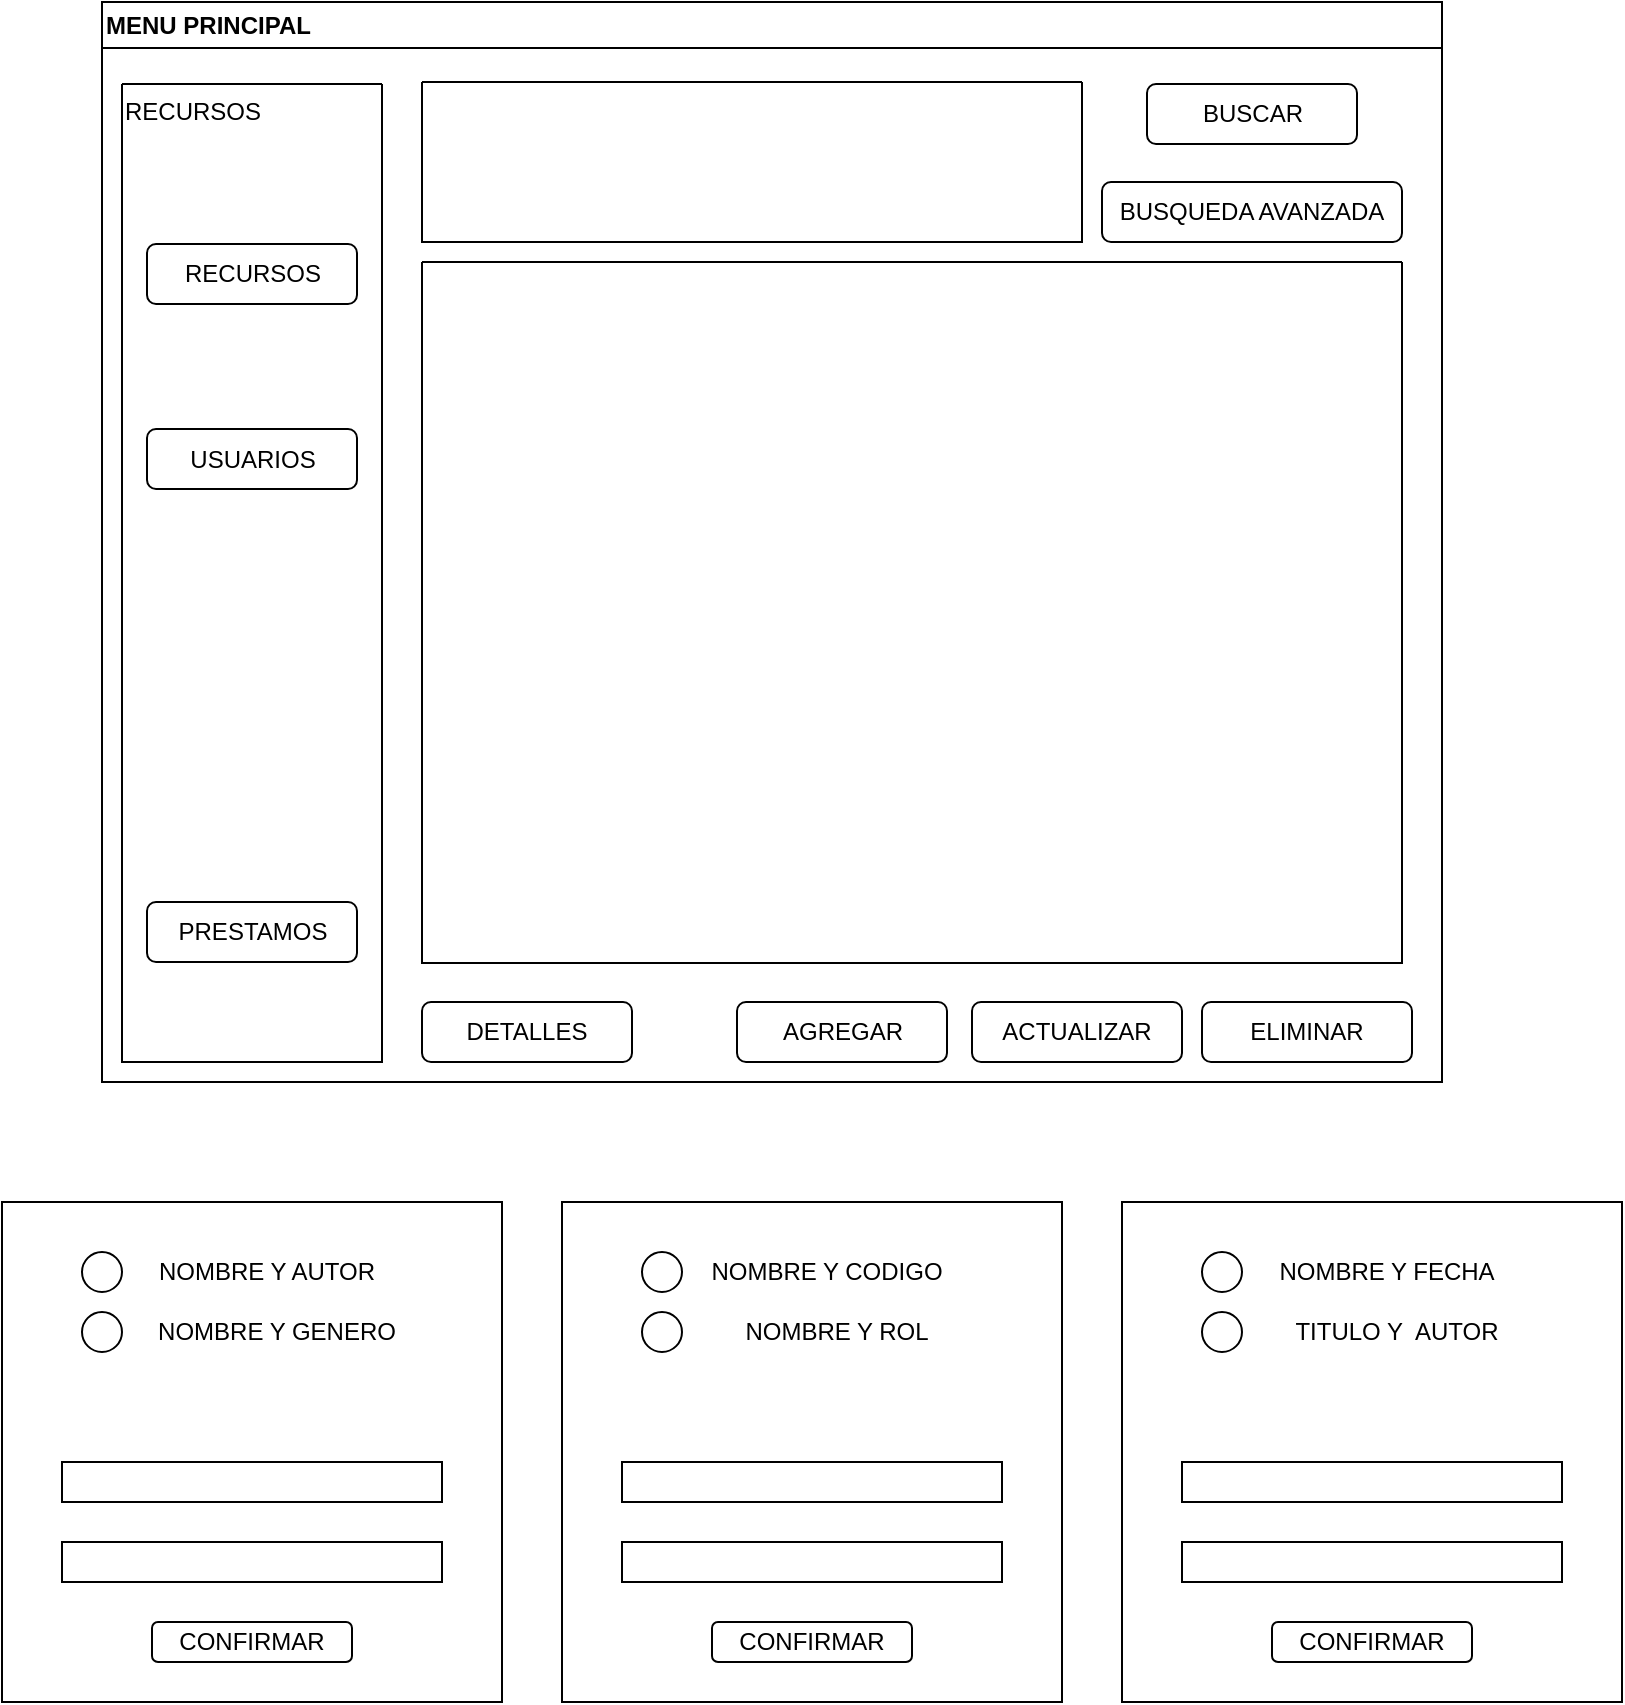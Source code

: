 <mxfile version="21.3.5" type="github" pages="4">
  <diagram name="Page-1" id="p2y-8rMxKkZ-Jx49MLJK">
    <mxGraphModel dx="880" dy="484" grid="1" gridSize="10" guides="1" tooltips="1" connect="1" arrows="1" fold="1" page="1" pageScale="1" pageWidth="850" pageHeight="1100" math="0" shadow="0">
      <root>
        <mxCell id="0" />
        <mxCell id="1" parent="0" />
        <mxCell id="r7KntZtO0pOSMeHBkpcZ-5" value="" style="swimlane;startSize=0;" parent="1" vertex="1">
          <mxGeometry x="230" y="150" width="490" height="350.5" as="geometry">
            <mxRectangle x="230" y="150" width="50" height="40" as="alternateBounds" />
          </mxGeometry>
        </mxCell>
        <mxCell id="r7KntZtO0pOSMeHBkpcZ-7" value="" style="swimlane;startSize=0;" parent="r7KntZtO0pOSMeHBkpcZ-5" vertex="1">
          <mxGeometry y="-90" width="330" height="80" as="geometry" />
        </mxCell>
        <mxCell id="r7KntZtO0pOSMeHBkpcZ-6" value="" style="swimlane;startSize=0;" parent="1" vertex="1">
          <mxGeometry x="80" y="61" width="130" height="489" as="geometry" />
        </mxCell>
        <mxCell id="r7KntZtO0pOSMeHBkpcZ-8" value="RECURSOS" style="rounded=1;whiteSpace=wrap;html=1;" parent="r7KntZtO0pOSMeHBkpcZ-6" vertex="1">
          <mxGeometry x="12.5" y="80" width="105" height="30" as="geometry" />
        </mxCell>
        <mxCell id="r7KntZtO0pOSMeHBkpcZ-9" value="USUARIOS" style="rounded=1;whiteSpace=wrap;html=1;" parent="r7KntZtO0pOSMeHBkpcZ-6" vertex="1">
          <mxGeometry x="12.5" y="172.5" width="105" height="30" as="geometry" />
        </mxCell>
        <mxCell id="r7KntZtO0pOSMeHBkpcZ-10" value="PRESTAMOS" style="rounded=1;whiteSpace=wrap;html=1;" parent="r7KntZtO0pOSMeHBkpcZ-6" vertex="1">
          <mxGeometry x="12.5" y="409" width="105" height="30" as="geometry" />
        </mxCell>
        <mxCell id="r7KntZtO0pOSMeHBkpcZ-15" value="DETALLES" style="rounded=1;whiteSpace=wrap;html=1;" parent="1" vertex="1">
          <mxGeometry x="230" y="520" width="105" height="30" as="geometry" />
        </mxCell>
        <mxCell id="r7KntZtO0pOSMeHBkpcZ-16" value="AGREGAR" style="rounded=1;whiteSpace=wrap;html=1;" parent="1" vertex="1">
          <mxGeometry x="387.5" y="520" width="105" height="30" as="geometry" />
        </mxCell>
        <mxCell id="r7KntZtO0pOSMeHBkpcZ-17" value="ACTUALIZAR" style="rounded=1;whiteSpace=wrap;html=1;" parent="1" vertex="1">
          <mxGeometry x="505" y="520" width="105" height="30" as="geometry" />
        </mxCell>
        <mxCell id="e1R8pwsaagZ0zd5Eg1Rm-1" value="MENU PRINCIPAL" style="swimlane;whiteSpace=wrap;html=1;align=left;" parent="1" vertex="1">
          <mxGeometry x="70" y="20" width="670" height="540" as="geometry" />
        </mxCell>
        <mxCell id="e1R8pwsaagZ0zd5Eg1Rm-2" value="ELIMINAR" style="rounded=1;whiteSpace=wrap;html=1;" parent="e1R8pwsaagZ0zd5Eg1Rm-1" vertex="1">
          <mxGeometry x="550" y="500" width="105" height="30" as="geometry" />
        </mxCell>
        <mxCell id="r7KntZtO0pOSMeHBkpcZ-13" value="BUSQUEDA AVANZADA" style="rounded=1;whiteSpace=wrap;html=1;" parent="e1R8pwsaagZ0zd5Eg1Rm-1" vertex="1">
          <mxGeometry x="500" y="90" width="150" height="30" as="geometry" />
        </mxCell>
        <mxCell id="r7KntZtO0pOSMeHBkpcZ-11" value="BUSCAR" style="rounded=1;whiteSpace=wrap;html=1;" parent="e1R8pwsaagZ0zd5Eg1Rm-1" vertex="1">
          <mxGeometry x="522.5" y="41" width="105" height="30" as="geometry" />
        </mxCell>
        <mxCell id="e1R8pwsaagZ0zd5Eg1Rm-3" value="RECURSOS" style="text;html=1;align=center;verticalAlign=middle;resizable=0;points=[];autosize=1;strokeColor=none;fillColor=none;" parent="e1R8pwsaagZ0zd5Eg1Rm-1" vertex="1">
          <mxGeometry y="40" width="90" height="30" as="geometry" />
        </mxCell>
        <mxCell id="cbf3JY-b_ZTc0W4On7gm-1" value="" style="whiteSpace=wrap;html=1;aspect=fixed;" parent="1" vertex="1">
          <mxGeometry x="20" y="620" width="250" height="250" as="geometry" />
        </mxCell>
        <mxCell id="cbf3JY-b_ZTc0W4On7gm-2" value="" style="ellipse;whiteSpace=wrap;html=1;aspect=fixed;" parent="1" vertex="1">
          <mxGeometry x="60" y="645" width="20" height="20" as="geometry" />
        </mxCell>
        <mxCell id="cbf3JY-b_ZTc0W4On7gm-3" value="" style="ellipse;whiteSpace=wrap;html=1;aspect=fixed;" parent="1" vertex="1">
          <mxGeometry x="60" y="675" width="20" height="20" as="geometry" />
        </mxCell>
        <mxCell id="cbf3JY-b_ZTc0W4On7gm-4" value="NOMBRE Y AUTOR" style="text;html=1;strokeColor=none;fillColor=none;align=center;verticalAlign=middle;whiteSpace=wrap;rounded=0;" parent="1" vertex="1">
          <mxGeometry x="75" y="640" width="155" height="30" as="geometry" />
        </mxCell>
        <mxCell id="cbf3JY-b_ZTc0W4On7gm-5" value="NOMBRE Y GENERO" style="text;html=1;strokeColor=none;fillColor=none;align=center;verticalAlign=middle;whiteSpace=wrap;rounded=0;" parent="1" vertex="1">
          <mxGeometry x="80" y="670" width="155" height="30" as="geometry" />
        </mxCell>
        <mxCell id="cbf3JY-b_ZTc0W4On7gm-9" value="" style="rounded=0;whiteSpace=wrap;html=1;" parent="1" vertex="1">
          <mxGeometry x="50" y="750" width="190" height="20" as="geometry" />
        </mxCell>
        <mxCell id="cbf3JY-b_ZTc0W4On7gm-10" value="" style="rounded=0;whiteSpace=wrap;html=1;" parent="1" vertex="1">
          <mxGeometry x="50" y="790" width="190" height="20" as="geometry" />
        </mxCell>
        <mxCell id="cbf3JY-b_ZTc0W4On7gm-11" value="CONFIRMAR" style="rounded=1;whiteSpace=wrap;html=1;" parent="1" vertex="1">
          <mxGeometry x="95" y="830" width="100" height="20" as="geometry" />
        </mxCell>
        <mxCell id="cbf3JY-b_ZTc0W4On7gm-12" value="" style="whiteSpace=wrap;html=1;aspect=fixed;" parent="1" vertex="1">
          <mxGeometry x="300" y="620" width="250" height="250" as="geometry" />
        </mxCell>
        <mxCell id="cbf3JY-b_ZTc0W4On7gm-13" value="" style="ellipse;whiteSpace=wrap;html=1;aspect=fixed;" parent="1" vertex="1">
          <mxGeometry x="340" y="645" width="20" height="20" as="geometry" />
        </mxCell>
        <mxCell id="cbf3JY-b_ZTc0W4On7gm-14" value="" style="ellipse;whiteSpace=wrap;html=1;aspect=fixed;" parent="1" vertex="1">
          <mxGeometry x="340" y="675" width="20" height="20" as="geometry" />
        </mxCell>
        <mxCell id="cbf3JY-b_ZTc0W4On7gm-15" value="NOMBRE Y CODIGO" style="text;html=1;strokeColor=none;fillColor=none;align=center;verticalAlign=middle;whiteSpace=wrap;rounded=0;" parent="1" vertex="1">
          <mxGeometry x="355" y="640" width="155" height="30" as="geometry" />
        </mxCell>
        <mxCell id="cbf3JY-b_ZTc0W4On7gm-16" value="NOMBRE Y ROL" style="text;html=1;strokeColor=none;fillColor=none;align=center;verticalAlign=middle;whiteSpace=wrap;rounded=0;" parent="1" vertex="1">
          <mxGeometry x="360" y="670" width="155" height="30" as="geometry" />
        </mxCell>
        <mxCell id="cbf3JY-b_ZTc0W4On7gm-17" value="" style="rounded=0;whiteSpace=wrap;html=1;" parent="1" vertex="1">
          <mxGeometry x="330" y="750" width="190" height="20" as="geometry" />
        </mxCell>
        <mxCell id="cbf3JY-b_ZTc0W4On7gm-18" value="" style="rounded=0;whiteSpace=wrap;html=1;" parent="1" vertex="1">
          <mxGeometry x="330" y="790" width="190" height="20" as="geometry" />
        </mxCell>
        <mxCell id="cbf3JY-b_ZTc0W4On7gm-19" value="CONFIRMAR" style="rounded=1;whiteSpace=wrap;html=1;" parent="1" vertex="1">
          <mxGeometry x="375" y="830" width="100" height="20" as="geometry" />
        </mxCell>
        <mxCell id="cbf3JY-b_ZTc0W4On7gm-20" value="" style="whiteSpace=wrap;html=1;aspect=fixed;" parent="1" vertex="1">
          <mxGeometry x="580" y="620" width="250" height="250" as="geometry" />
        </mxCell>
        <mxCell id="cbf3JY-b_ZTc0W4On7gm-21" value="" style="ellipse;whiteSpace=wrap;html=1;aspect=fixed;" parent="1" vertex="1">
          <mxGeometry x="620" y="645" width="20" height="20" as="geometry" />
        </mxCell>
        <mxCell id="cbf3JY-b_ZTc0W4On7gm-22" value="" style="ellipse;whiteSpace=wrap;html=1;aspect=fixed;" parent="1" vertex="1">
          <mxGeometry x="620" y="675" width="20" height="20" as="geometry" />
        </mxCell>
        <mxCell id="cbf3JY-b_ZTc0W4On7gm-23" value="NOMBRE Y FECHA" style="text;html=1;strokeColor=none;fillColor=none;align=center;verticalAlign=middle;whiteSpace=wrap;rounded=0;" parent="1" vertex="1">
          <mxGeometry x="635" y="640" width="155" height="30" as="geometry" />
        </mxCell>
        <mxCell id="cbf3JY-b_ZTc0W4On7gm-24" value="TITULO Y&amp;nbsp; AUTOR" style="text;html=1;strokeColor=none;fillColor=none;align=center;verticalAlign=middle;whiteSpace=wrap;rounded=0;" parent="1" vertex="1">
          <mxGeometry x="640" y="670" width="155" height="30" as="geometry" />
        </mxCell>
        <mxCell id="cbf3JY-b_ZTc0W4On7gm-25" value="" style="rounded=0;whiteSpace=wrap;html=1;" parent="1" vertex="1">
          <mxGeometry x="610" y="750" width="190" height="20" as="geometry" />
        </mxCell>
        <mxCell id="cbf3JY-b_ZTc0W4On7gm-26" value="" style="rounded=0;whiteSpace=wrap;html=1;" parent="1" vertex="1">
          <mxGeometry x="610" y="790" width="190" height="20" as="geometry" />
        </mxCell>
        <mxCell id="cbf3JY-b_ZTc0W4On7gm-27" value="CONFIRMAR" style="rounded=1;whiteSpace=wrap;html=1;" parent="1" vertex="1">
          <mxGeometry x="655" y="830" width="100" height="20" as="geometry" />
        </mxCell>
      </root>
    </mxGraphModel>
  </diagram>
  <diagram id="Cwyx7qdMEw64Erm2g7AV" name="Página-2">
    <mxGraphModel dx="662" dy="558" grid="1" gridSize="10" guides="1" tooltips="1" connect="1" arrows="1" fold="1" page="1" pageScale="1" pageWidth="1169" pageHeight="827" math="0" shadow="0">
      <root>
        <mxCell id="0" />
        <mxCell id="1" parent="0" />
        <mxCell id="kxKO_Qey3Hu4dv2K8GUY-10" value="AGREGAR RECURSO" style="swimlane;whiteSpace=wrap;html=1;align=left;" parent="1" vertex="1">
          <mxGeometry x="40" y="30" width="440" height="540" as="geometry" />
        </mxCell>
        <mxCell id="kxKO_Qey3Hu4dv2K8GUY-7" value="AGREGAR" style="rounded=1;whiteSpace=wrap;html=1;" parent="kxKO_Qey3Hu4dv2K8GUY-10" vertex="1">
          <mxGeometry x="60" y="40" width="105" height="30" as="geometry" />
        </mxCell>
        <mxCell id="kxKO_Qey3Hu4dv2K8GUY-8" value="CANCELAR" style="rounded=1;whiteSpace=wrap;html=1;" parent="kxKO_Qey3Hu4dv2K8GUY-10" vertex="1">
          <mxGeometry x="271" y="40" width="105" height="30" as="geometry" />
        </mxCell>
        <mxCell id="tMp3sEczq6q7P3EdP2Xe-2" value="TITULO:" style="text;html=1;strokeColor=none;fillColor=none;align=center;verticalAlign=middle;whiteSpace=wrap;rounded=0;" parent="kxKO_Qey3Hu4dv2K8GUY-10" vertex="1">
          <mxGeometry x="180" y="90" width="60" height="30" as="geometry" />
        </mxCell>
        <mxCell id="tMp3sEczq6q7P3EdP2Xe-3" value="" style="rounded=0;whiteSpace=wrap;html=1;" parent="kxKO_Qey3Hu4dv2K8GUY-10" vertex="1">
          <mxGeometry x="40" y="120" width="360" height="30" as="geometry" />
        </mxCell>
        <mxCell id="tMp3sEczq6q7P3EdP2Xe-4" value="AUTOR(ES):" style="text;html=1;strokeColor=none;fillColor=none;align=center;verticalAlign=middle;whiteSpace=wrap;rounded=0;" parent="kxKO_Qey3Hu4dv2K8GUY-10" vertex="1">
          <mxGeometry x="180" y="160" width="60" height="30" as="geometry" />
        </mxCell>
        <mxCell id="tMp3sEczq6q7P3EdP2Xe-5" value="" style="rounded=0;whiteSpace=wrap;html=1;" parent="kxKO_Qey3Hu4dv2K8GUY-10" vertex="1">
          <mxGeometry x="40" y="190" width="360" height="30" as="geometry" />
        </mxCell>
        <mxCell id="tMp3sEczq6q7P3EdP2Xe-6" value="GENERO(S):" style="text;html=1;strokeColor=none;fillColor=none;align=center;verticalAlign=middle;whiteSpace=wrap;rounded=0;" parent="kxKO_Qey3Hu4dv2K8GUY-10" vertex="1">
          <mxGeometry x="180" y="310" width="60" height="30" as="geometry" />
        </mxCell>
        <mxCell id="tMp3sEczq6q7P3EdP2Xe-7" value="" style="rounded=0;whiteSpace=wrap;html=1;" parent="kxKO_Qey3Hu4dv2K8GUY-10" vertex="1">
          <mxGeometry x="40" y="340" width="360" height="30" as="geometry" />
        </mxCell>
        <mxCell id="tMp3sEczq6q7P3EdP2Xe-8" value="ISBN:" style="text;html=1;strokeColor=none;fillColor=none;align=center;verticalAlign=middle;whiteSpace=wrap;rounded=0;" parent="kxKO_Qey3Hu4dv2K8GUY-10" vertex="1">
          <mxGeometry x="180" y="455" width="60" height="30" as="geometry" />
        </mxCell>
        <mxCell id="tMp3sEczq6q7P3EdP2Xe-9" value="" style="rounded=0;whiteSpace=wrap;html=1;" parent="kxKO_Qey3Hu4dv2K8GUY-10" vertex="1">
          <mxGeometry x="40" y="485" width="360" height="30" as="geometry" />
        </mxCell>
        <mxCell id="tMp3sEczq6q7P3EdP2Xe-10" value="" style="rounded=0;whiteSpace=wrap;html=1;" parent="kxKO_Qey3Hu4dv2K8GUY-10" vertex="1">
          <mxGeometry x="40" y="230" width="360" height="30" as="geometry" />
        </mxCell>
        <mxCell id="tMp3sEczq6q7P3EdP2Xe-11" value="" style="rounded=0;whiteSpace=wrap;html=1;" parent="kxKO_Qey3Hu4dv2K8GUY-10" vertex="1">
          <mxGeometry x="40" y="270" width="360" height="30" as="geometry" />
        </mxCell>
        <mxCell id="tMp3sEczq6q7P3EdP2Xe-12" value="" style="rounded=0;whiteSpace=wrap;html=1;" parent="kxKO_Qey3Hu4dv2K8GUY-10" vertex="1">
          <mxGeometry x="40" y="380" width="360" height="30" as="geometry" />
        </mxCell>
        <mxCell id="tMp3sEczq6q7P3EdP2Xe-13" value="" style="rounded=0;whiteSpace=wrap;html=1;" parent="kxKO_Qey3Hu4dv2K8GUY-10" vertex="1">
          <mxGeometry x="40" y="425" width="360" height="30" as="geometry" />
        </mxCell>
        <mxCell id="tMp3sEczq6q7P3EdP2Xe-14" value="EDITAR RECURSO" style="swimlane;whiteSpace=wrap;html=1;align=left;" parent="1" vertex="1">
          <mxGeometry x="620" y="20" width="440" height="540" as="geometry" />
        </mxCell>
        <mxCell id="tMp3sEczq6q7P3EdP2Xe-17" value="TITULO:" style="text;html=1;strokeColor=none;fillColor=none;align=center;verticalAlign=middle;whiteSpace=wrap;rounded=0;" parent="tMp3sEczq6q7P3EdP2Xe-14" vertex="1">
          <mxGeometry x="20" y="60" width="60" height="30" as="geometry" />
        </mxCell>
        <mxCell id="tMp3sEczq6q7P3EdP2Xe-18" value="" style="rounded=0;whiteSpace=wrap;html=1;" parent="tMp3sEczq6q7P3EdP2Xe-14" vertex="1">
          <mxGeometry x="90" y="60" width="320" height="30" as="geometry" />
        </mxCell>
        <mxCell id="tMp3sEczq6q7P3EdP2Xe-19" value="&lt;font style=&quot;font-size: 13px;&quot;&gt;Autor/es&lt;/font&gt;" style="text;html=1;strokeColor=none;fillColor=none;align=left;verticalAlign=middle;whiteSpace=wrap;rounded=0;" parent="tMp3sEczq6q7P3EdP2Xe-14" vertex="1">
          <mxGeometry x="90" y="212.5" width="60" height="30" as="geometry" />
        </mxCell>
        <mxCell id="tMp3sEczq6q7P3EdP2Xe-21" value="&lt;font style=&quot;font-size: 13px;&quot;&gt;Genero/s&lt;/font&gt;" style="text;html=1;strokeColor=none;fillColor=none;align=left;verticalAlign=middle;whiteSpace=wrap;rounded=0;" parent="tMp3sEczq6q7P3EdP2Xe-14" vertex="1">
          <mxGeometry x="90" y="257.5" width="60" height="30" as="geometry" />
        </mxCell>
        <mxCell id="tMp3sEczq6q7P3EdP2Xe-22" value="" style="rounded=0;whiteSpace=wrap;html=1;" parent="tMp3sEczq6q7P3EdP2Xe-14" vertex="1">
          <mxGeometry x="180" y="207.5" width="230" height="132.5" as="geometry" />
        </mxCell>
        <mxCell id="tMp3sEczq6q7P3EdP2Xe-23" value="ISBN:" style="text;html=1;strokeColor=none;fillColor=none;align=center;verticalAlign=middle;whiteSpace=wrap;rounded=0;" parent="tMp3sEczq6q7P3EdP2Xe-14" vertex="1">
          <mxGeometry x="20" y="110" width="60" height="30" as="geometry" />
        </mxCell>
        <mxCell id="tMp3sEczq6q7P3EdP2Xe-24" value="" style="rounded=0;whiteSpace=wrap;html=1;" parent="tMp3sEczq6q7P3EdP2Xe-14" vertex="1">
          <mxGeometry x="90" y="110" width="320" height="30" as="geometry" />
        </mxCell>
        <mxCell id="tMp3sEczq6q7P3EdP2Xe-28" value="" style="rounded=0;whiteSpace=wrap;html=1;" parent="tMp3sEczq6q7P3EdP2Xe-14" vertex="1">
          <mxGeometry x="180" y="425" width="230" height="30" as="geometry" />
        </mxCell>
        <mxCell id="DvP-O4u890_XS0A_rCz8-2" value="" style="ellipse;whiteSpace=wrap;html=1;aspect=fixed;" vertex="1" parent="tMp3sEczq6q7P3EdP2Xe-14">
          <mxGeometry x="60" y="217.5" width="20" height="20" as="geometry" />
        </mxCell>
        <mxCell id="DvP-O4u890_XS0A_rCz8-1" value="" style="ellipse;whiteSpace=wrap;html=1;aspect=fixed;" vertex="1" parent="tMp3sEczq6q7P3EdP2Xe-14">
          <mxGeometry x="60" y="262.5" width="20" height="20" as="geometry" />
        </mxCell>
        <mxCell id="DvP-O4u890_XS0A_rCz8-5" value="" style="ellipse;whiteSpace=wrap;html=1;aspect=fixed;" vertex="1" parent="tMp3sEczq6q7P3EdP2Xe-14">
          <mxGeometry x="60" y="302.5" width="20" height="20" as="geometry" />
        </mxCell>
        <mxCell id="DvP-O4u890_XS0A_rCz8-6" value="&lt;font style=&quot;font-size: 13px;&quot;&gt;Área/s&lt;/font&gt;" style="text;html=1;strokeColor=none;fillColor=none;align=left;verticalAlign=middle;whiteSpace=wrap;rounded=0;" vertex="1" parent="tMp3sEczq6q7P3EdP2Xe-14">
          <mxGeometry x="90" y="297.5" width="60" height="30" as="geometry" />
        </mxCell>
        <mxCell id="tMp3sEczq6q7P3EdP2Xe-15" value="EDITAR" style="rounded=1;whiteSpace=wrap;html=1;" parent="tMp3sEczq6q7P3EdP2Xe-14" vertex="1">
          <mxGeometry x="90" y="480" width="105" height="30" as="geometry" />
        </mxCell>
        <mxCell id="tMp3sEczq6q7P3EdP2Xe-16" value="CANCELAR" style="rounded=1;whiteSpace=wrap;html=1;" parent="tMp3sEczq6q7P3EdP2Xe-14" vertex="1">
          <mxGeometry x="250" y="480" width="105" height="30" as="geometry" />
        </mxCell>
        <mxCell id="DvP-O4u890_XS0A_rCz8-7" value="Modificar" style="rounded=1;whiteSpace=wrap;html=1;" vertex="1" parent="tMp3sEczq6q7P3EdP2Xe-14">
          <mxGeometry x="30" y="425" width="105" height="30" as="geometry" />
        </mxCell>
      </root>
    </mxGraphModel>
  </diagram>
  <diagram id="3fzRjlfBtVM848RwXECG" name="Página-3">
    <mxGraphModel dx="880" dy="484" grid="1" gridSize="10" guides="1" tooltips="1" connect="1" arrows="1" fold="1" page="1" pageScale="1" pageWidth="1169" pageHeight="827" math="0" shadow="0">
      <root>
        <mxCell id="0" />
        <mxCell id="1" parent="0" />
        <mxCell id="4e3hcNfKod3oVxeld-Sy-1" value="EDITAR USUARIO" style="swimlane;whiteSpace=wrap;html=1;align=left;" parent="1" vertex="1">
          <mxGeometry x="585" y="40" width="440" height="260" as="geometry" />
        </mxCell>
        <mxCell id="4e3hcNfKod3oVxeld-Sy-2" value="EDITAR" style="rounded=1;whiteSpace=wrap;html=1;" parent="4e3hcNfKod3oVxeld-Sy-1" vertex="1">
          <mxGeometry x="60" y="40" width="105" height="30" as="geometry" />
        </mxCell>
        <mxCell id="4e3hcNfKod3oVxeld-Sy-3" value="CANCELAR" style="rounded=1;whiteSpace=wrap;html=1;" parent="4e3hcNfKod3oVxeld-Sy-1" vertex="1">
          <mxGeometry x="271" y="40" width="105" height="30" as="geometry" />
        </mxCell>
        <mxCell id="4e3hcNfKod3oVxeld-Sy-4" value="NOMBRE:" style="text;html=1;strokeColor=none;fillColor=none;align=center;verticalAlign=middle;whiteSpace=wrap;rounded=0;" parent="4e3hcNfKod3oVxeld-Sy-1" vertex="1">
          <mxGeometry x="180" y="90" width="60" height="30" as="geometry" />
        </mxCell>
        <mxCell id="4e3hcNfKod3oVxeld-Sy-5" value="" style="rounded=0;whiteSpace=wrap;html=1;" parent="4e3hcNfKod3oVxeld-Sy-1" vertex="1">
          <mxGeometry x="40" y="120" width="360" height="30" as="geometry" />
        </mxCell>
        <mxCell id="4e3hcNfKod3oVxeld-Sy-6" value="ROL:" style="text;html=1;strokeColor=none;fillColor=none;align=center;verticalAlign=middle;whiteSpace=wrap;rounded=0;" parent="4e3hcNfKod3oVxeld-Sy-1" vertex="1">
          <mxGeometry x="180" y="160" width="60" height="30" as="geometry" />
        </mxCell>
        <mxCell id="4e3hcNfKod3oVxeld-Sy-7" value="" style="rounded=0;whiteSpace=wrap;html=1;" parent="4e3hcNfKod3oVxeld-Sy-1" vertex="1">
          <mxGeometry x="40" y="190" width="360" height="30" as="geometry" />
        </mxCell>
        <mxCell id="4e3hcNfKod3oVxeld-Sy-32" value="AGREGAR USUARIO" style="swimlane;whiteSpace=wrap;html=1;align=left;" parent="1" vertex="1">
          <mxGeometry x="50" y="40" width="440" height="260" as="geometry" />
        </mxCell>
        <mxCell id="4e3hcNfKod3oVxeld-Sy-33" value="AGREGAR" style="rounded=1;whiteSpace=wrap;html=1;" parent="4e3hcNfKod3oVxeld-Sy-32" vertex="1">
          <mxGeometry x="60" y="40" width="105" height="30" as="geometry" />
        </mxCell>
        <mxCell id="4e3hcNfKod3oVxeld-Sy-34" value="CANCELAR" style="rounded=1;whiteSpace=wrap;html=1;" parent="4e3hcNfKod3oVxeld-Sy-32" vertex="1">
          <mxGeometry x="271" y="40" width="105" height="30" as="geometry" />
        </mxCell>
        <mxCell id="4e3hcNfKod3oVxeld-Sy-35" value="NOMBRE:" style="text;html=1;strokeColor=none;fillColor=none;align=center;verticalAlign=middle;whiteSpace=wrap;rounded=0;" parent="4e3hcNfKod3oVxeld-Sy-32" vertex="1">
          <mxGeometry x="180" y="90" width="60" height="30" as="geometry" />
        </mxCell>
        <mxCell id="4e3hcNfKod3oVxeld-Sy-36" value="" style="rounded=0;whiteSpace=wrap;html=1;" parent="4e3hcNfKod3oVxeld-Sy-32" vertex="1">
          <mxGeometry x="40" y="120" width="360" height="30" as="geometry" />
        </mxCell>
        <mxCell id="4e3hcNfKod3oVxeld-Sy-37" value="ROL:" style="text;html=1;strokeColor=none;fillColor=none;align=center;verticalAlign=middle;whiteSpace=wrap;rounded=0;" parent="4e3hcNfKod3oVxeld-Sy-32" vertex="1">
          <mxGeometry x="180" y="160" width="60" height="30" as="geometry" />
        </mxCell>
        <mxCell id="4e3hcNfKod3oVxeld-Sy-38" value="" style="rounded=0;whiteSpace=wrap;html=1;" parent="4e3hcNfKod3oVxeld-Sy-32" vertex="1">
          <mxGeometry x="40" y="190" width="360" height="30" as="geometry" />
        </mxCell>
      </root>
    </mxGraphModel>
  </diagram>
  <diagram id="CErLLbU1nIDpDUmmBic5" name="Página-4">
    <mxGraphModel dx="462" dy="474" grid="1" gridSize="10" guides="1" tooltips="1" connect="1" arrows="1" fold="1" page="1" pageScale="1" pageWidth="1169" pageHeight="827" math="0" shadow="0">
      <root>
        <mxCell id="0" />
        <mxCell id="1" parent="0" />
        <mxCell id="Y20iW41o2ZZWx6zLnu7h-1" value="ADMINISTRAR PRESTAMOS" style="swimlane;whiteSpace=wrap;html=1;align=left;" vertex="1" parent="1">
          <mxGeometry x="50" y="10" width="410" height="260" as="geometry" />
        </mxCell>
        <mxCell id="Y20iW41o2ZZWx6zLnu7h-2" value="PRESTAMO" style="rounded=1;whiteSpace=wrap;html=1;" vertex="1" parent="Y20iW41o2ZZWx6zLnu7h-1">
          <mxGeometry x="52.5" y="170" width="105" height="30" as="geometry" />
        </mxCell>
        <mxCell id="Y20iW41o2ZZWx6zLnu7h-3" value="DEVOLUCION" style="rounded=1;whiteSpace=wrap;html=1;" vertex="1" parent="Y20iW41o2ZZWx6zLnu7h-1">
          <mxGeometry x="262.5" y="170" width="105" height="30" as="geometry" />
        </mxCell>
        <mxCell id="Y20iW41o2ZZWx6zLnu7h-6" value="RESULTADO BUSQUEDA" style="text;html=1;strokeColor=none;fillColor=none;align=center;verticalAlign=middle;whiteSpace=wrap;rounded=0;" vertex="1" parent="Y20iW41o2ZZWx6zLnu7h-1">
          <mxGeometry x="130" y="30" width="160" height="30" as="geometry" />
        </mxCell>
        <mxCell id="Y20iW41o2ZZWx6zLnu7h-7" value="" style="rounded=0;whiteSpace=wrap;html=1;" vertex="1" parent="Y20iW41o2ZZWx6zLnu7h-1">
          <mxGeometry x="30" y="60" width="350" height="90" as="geometry" />
        </mxCell>
        <mxCell id="Y20iW41o2ZZWx6zLnu7h-8" value="VOLVER" style="rounded=1;whiteSpace=wrap;html=1;" vertex="1" parent="Y20iW41o2ZZWx6zLnu7h-1">
          <mxGeometry x="157.5" y="210" width="105" height="30" as="geometry" />
        </mxCell>
      </root>
    </mxGraphModel>
  </diagram>
</mxfile>
